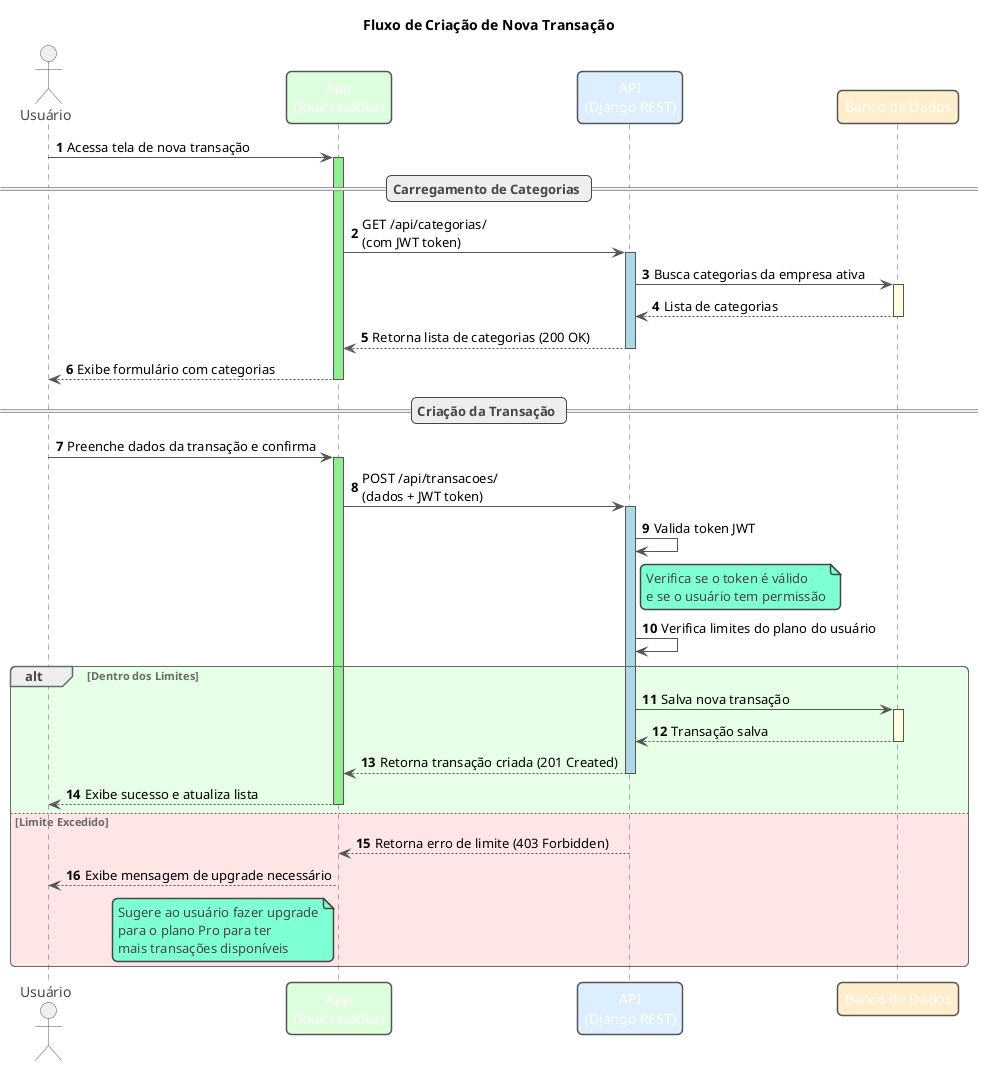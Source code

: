 @startuml
' Título do Diagrama
title Fluxo de Criação de Nova Transação

' Configurações de Aparência para um visual mais limpo e moderno
!theme vibrant
skinparam sequence {
    ArrowColor #555555
    ActorBorderColor #555555
    LifeLineBorderColor #555555
    ParticipantBorderColor #555555
    BoxBorderColor #555555
    
    ParticipantBackgroundColor #F8F8F8
    ActorBackgroundColor #EFEFEF
}
skinparam roundcorner 10
skinparam shadowing false
autonumber

' Declaração dos Participantes com cores distintas para fácil identificação
actor "Usuário" as User
participant "App\n(React Native)" as App #DDFFDD
participant "API\n(Django REST)" as API #DDEEFF
participant "Banco de Dados" as DB #FFEECC

' Início do Fluxo
User -> App: Acessa tela de nova transação
activate App #lightgreen

== Carregamento de Categorias ==

App -> API: GET /api/categorias/\n(com JWT token)
activate API #lightblue

API -> DB: Busca categorias da empresa ativa
activate DB #lightyellow
DB --> API: Lista de categorias
deactivate DB

API --> App: Retorna lista de categorias (200 OK)
deactivate API

App --> User: Exibe formulário com categorias
deactivate App

== Criação da Transação ==

User -> App: Preenche dados da transação e confirma
activate App #lightgreen

App -> API: POST /api/transacoes/\n(dados + JWT token)
activate API #lightblue

API -> API: Valida token JWT
note right of API
    Verifica se o token é válido
    e se o usuário tem permissão
end note

API -> API: Verifica limites do plano do usuário

' Bloco Alternativo: Sucesso vs. Limite Excedido
alt #E6FFE6 Dentro dos Limites

    API -> DB: Salva nova transação
    activate DB #lightyellow
    DB --> API: Transação salva
    deactivate DB
    
    API --> App: Retorna transação criada (201 Created)
    deactivate API
    
    App --> User: Exibe sucesso e atualiza lista
    deactivate App

else #FFE6E6 Limite Excedido

    API --> App: Retorna erro de limite (403 Forbidden)
    deactivate API
    
    App --> User: Exibe mensagem de upgrade necessário
    note left of App
        Sugere ao usuário fazer upgrade
        para o plano Pro para ter
        mais transações disponíveis
    end note
    deactivate App

end

@enduml